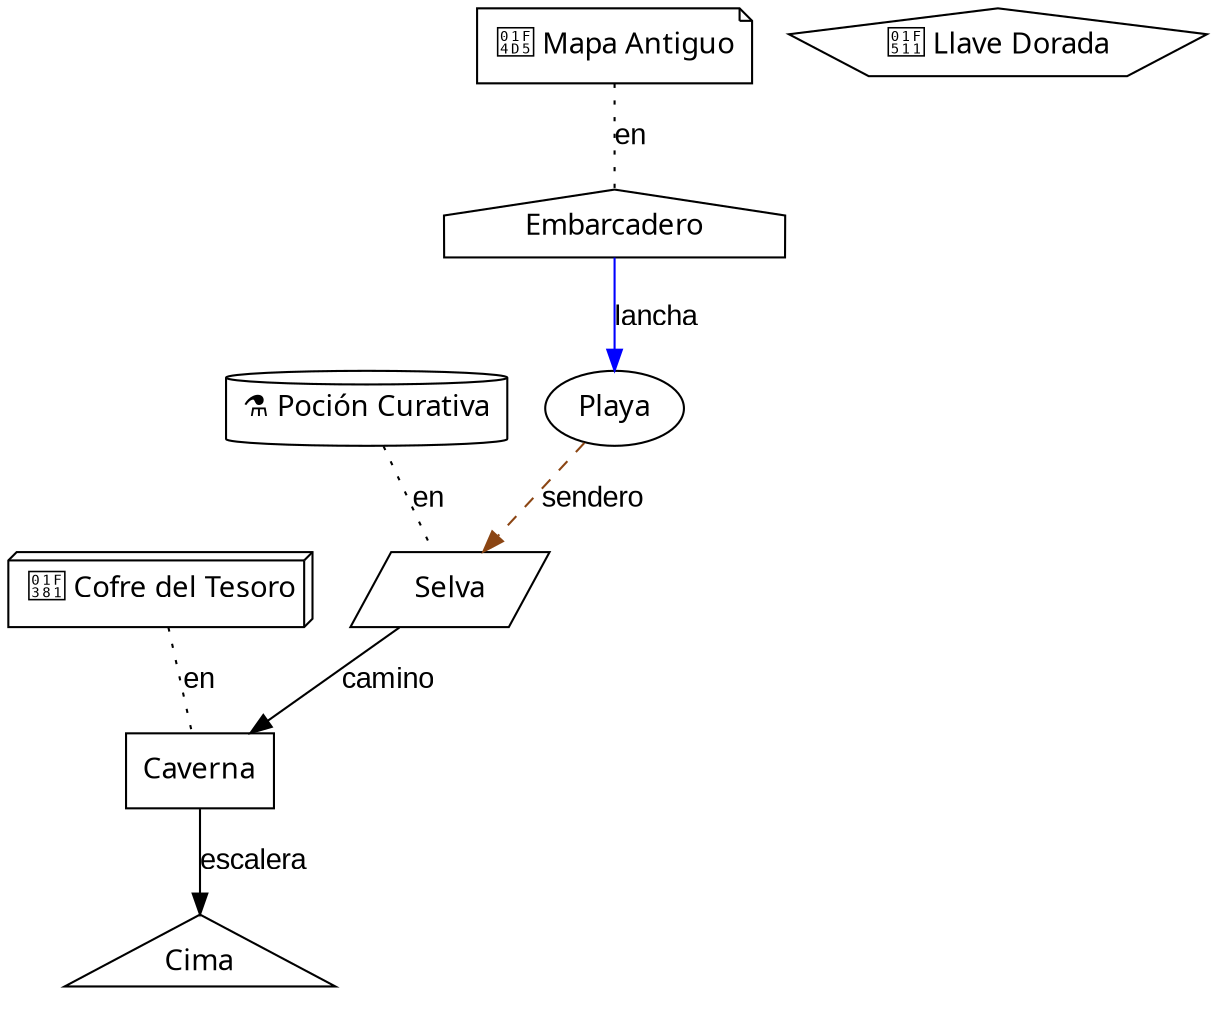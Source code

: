 digraph "Isla del Tesoro" {
  // Configuración general
  graph [fontname="Segoe UI Emoji"];
  node  [fontname="Segoe UI Emoji"];
  edge [fontname="Arial"];

  // Lugares
  "Playa" [shape=ellipse, fillcolor="lightblue", label="Playa", pos="0,0!"];
  "Selva" [shape=parallelogram, fillcolor="forestgreen", label="Selva", pos="1,1!"];
  "Cima" [shape=triangle, fillcolor="sienna", label="Cima", pos="3,2!"];
  "Caverna" [shape=box, fillcolor="gray", label="Caverna", pos="2,1!"];
  "Embarcadero" [shape=house, fillcolor="burlywood", label="Embarcadero", pos="0,2!"];

  // Objetos en coordenadas específicas
  "obj_Llave_Dorada" [shape=pentagon, fillcolor="lightsteelblue", label="🔑 Llave Dorada", pos="2,2!"];

  // Objetos en lugares
  "obj_Cofre_del_Tesoro" [shape=box3d, fillcolor="gold", label="🎁 Cofre del Tesoro"];
  "obj_Cofre_del_Tesoro" -> "Caverna" [label="en", dir=none, style=dotted];
  "obj_Mapa_Antiguo" [shape=note, fillcolor="navajowhite", label="📕 Mapa Antiguo"];
  "obj_Mapa_Antiguo" -> "Embarcadero" [label="en", dir=none, style=dotted];
  "obj_Poción_Curativa" [shape=cylinder, fillcolor="plum", label="⚗️ Poción Curativa"];
  "obj_Poción_Curativa" -> "Selva" [label="en", dir=none, style=dotted];

  // Conexiones entre lugares
  "Playa" -> "Selva" [label="sendero", color="saddlebrown", style=dashed];
  "Selva" -> "Caverna" [label="camino", color="black", style=solid];
  "Caverna" -> "Cima" [label="escalera", color="black", style=solid];
  "Embarcadero" -> "Playa" [label="lancha", color="blue", style=solid];
}
